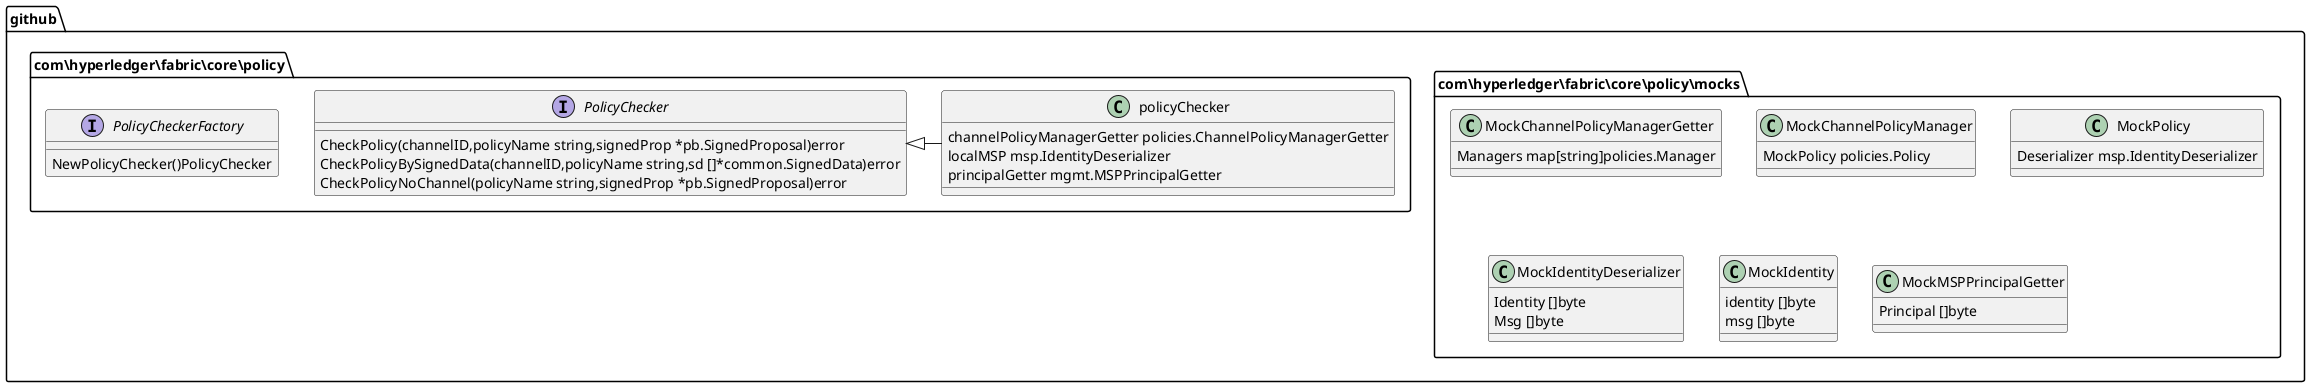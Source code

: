 @startuml
namespace github.com\\hyperledger\\fabric\\core\\policy\\mocks {
 class MockChannelPolicyManagerGetter {
  Managers map[string]policies.Manager
}
}
namespace github.com\\hyperledger\\fabric\\core\\policy\\mocks {
 class MockChannelPolicyManager {
  MockPolicy policies.Policy
}
}
namespace github.com\\hyperledger\\fabric\\core\\policy\\mocks {
 class MockPolicy {
  Deserializer msp.IdentityDeserializer
}
}
namespace github.com\\hyperledger\\fabric\\core\\policy\\mocks {
 class MockIdentityDeserializer {
  Identity []byte
  Msg []byte
}
}
namespace github.com\\hyperledger\\fabric\\core\\policy\\mocks {
 class MockIdentity {
  identity []byte
  msg []byte
}
}
namespace github.com\\hyperledger\\fabric\\core\\policy\\mocks {
 class MockMSPPrincipalGetter {
  Principal []byte
}
}
namespace github.com\\hyperledger\\fabric\\core\\policy {
 class policyChecker {
  channelPolicyManagerGetter policies.ChannelPolicyManagerGetter
  localMSP msp.IdentityDeserializer
  principalGetter mgmt.MSPPrincipalGetter
}
}
namespace github.com\\hyperledger\\fabric\\core\\policy {
 interface PolicyChecker  {
  CheckPolicy(channelID,policyName string,signedProp *pb.SignedProposal)error
  CheckPolicyBySignedData(channelID,policyName string,sd []*common.SignedData)error
  CheckPolicyNoChannel(policyName string,signedProp *pb.SignedProposal)error
}
}
namespace github.com\\hyperledger\\fabric\\core\\policy {
 interface PolicyCheckerFactory  {
  NewPolicyChecker()PolicyChecker
}
}
github.com\\hyperledger\\fabric\\core\\policy.PolicyChecker <|- github.com\\hyperledger\\fabric\\core\\policy.policyChecker
@enduml
